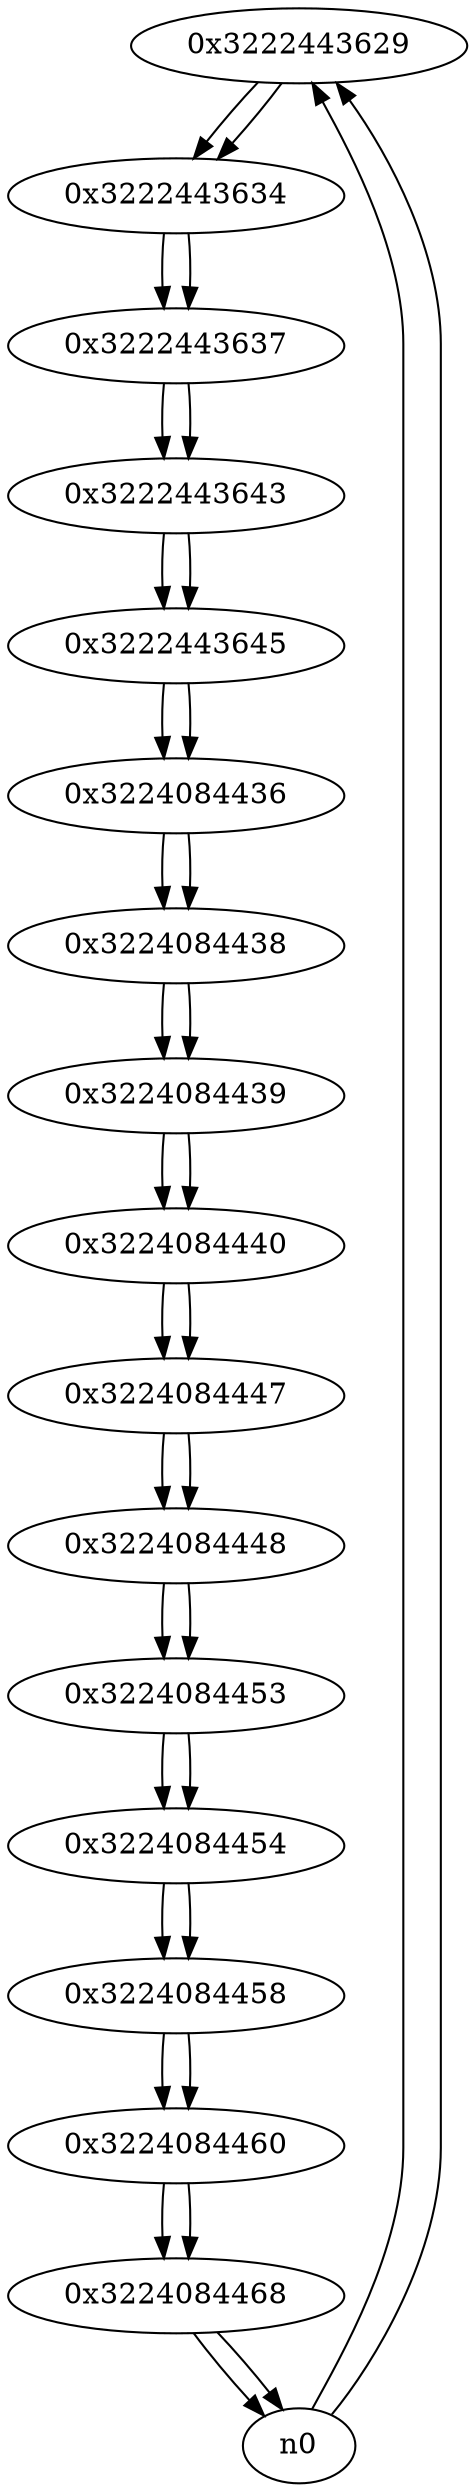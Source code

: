 digraph G{
/* nodes */
  n1 [label="0x3222443629"]
  n2 [label="0x3222443634"]
  n3 [label="0x3222443637"]
  n4 [label="0x3222443643"]
  n5 [label="0x3222443645"]
  n6 [label="0x3224084436"]
  n7 [label="0x3224084438"]
  n8 [label="0x3224084439"]
  n9 [label="0x3224084440"]
  n10 [label="0x3224084447"]
  n11 [label="0x3224084448"]
  n12 [label="0x3224084453"]
  n13 [label="0x3224084454"]
  n14 [label="0x3224084458"]
  n15 [label="0x3224084460"]
  n16 [label="0x3224084468"]
/* edges */
n1 -> n2;
n0 -> n1;
n0 -> n1;
n2 -> n3;
n1 -> n2;
n3 -> n4;
n2 -> n3;
n4 -> n5;
n3 -> n4;
n5 -> n6;
n4 -> n5;
n6 -> n7;
n5 -> n6;
n7 -> n8;
n6 -> n7;
n8 -> n9;
n7 -> n8;
n9 -> n10;
n8 -> n9;
n10 -> n11;
n9 -> n10;
n11 -> n12;
n10 -> n11;
n12 -> n13;
n11 -> n12;
n13 -> n14;
n12 -> n13;
n14 -> n15;
n13 -> n14;
n15 -> n16;
n14 -> n15;
n16 -> n0;
n16 -> n0;
n15 -> n16;
}
